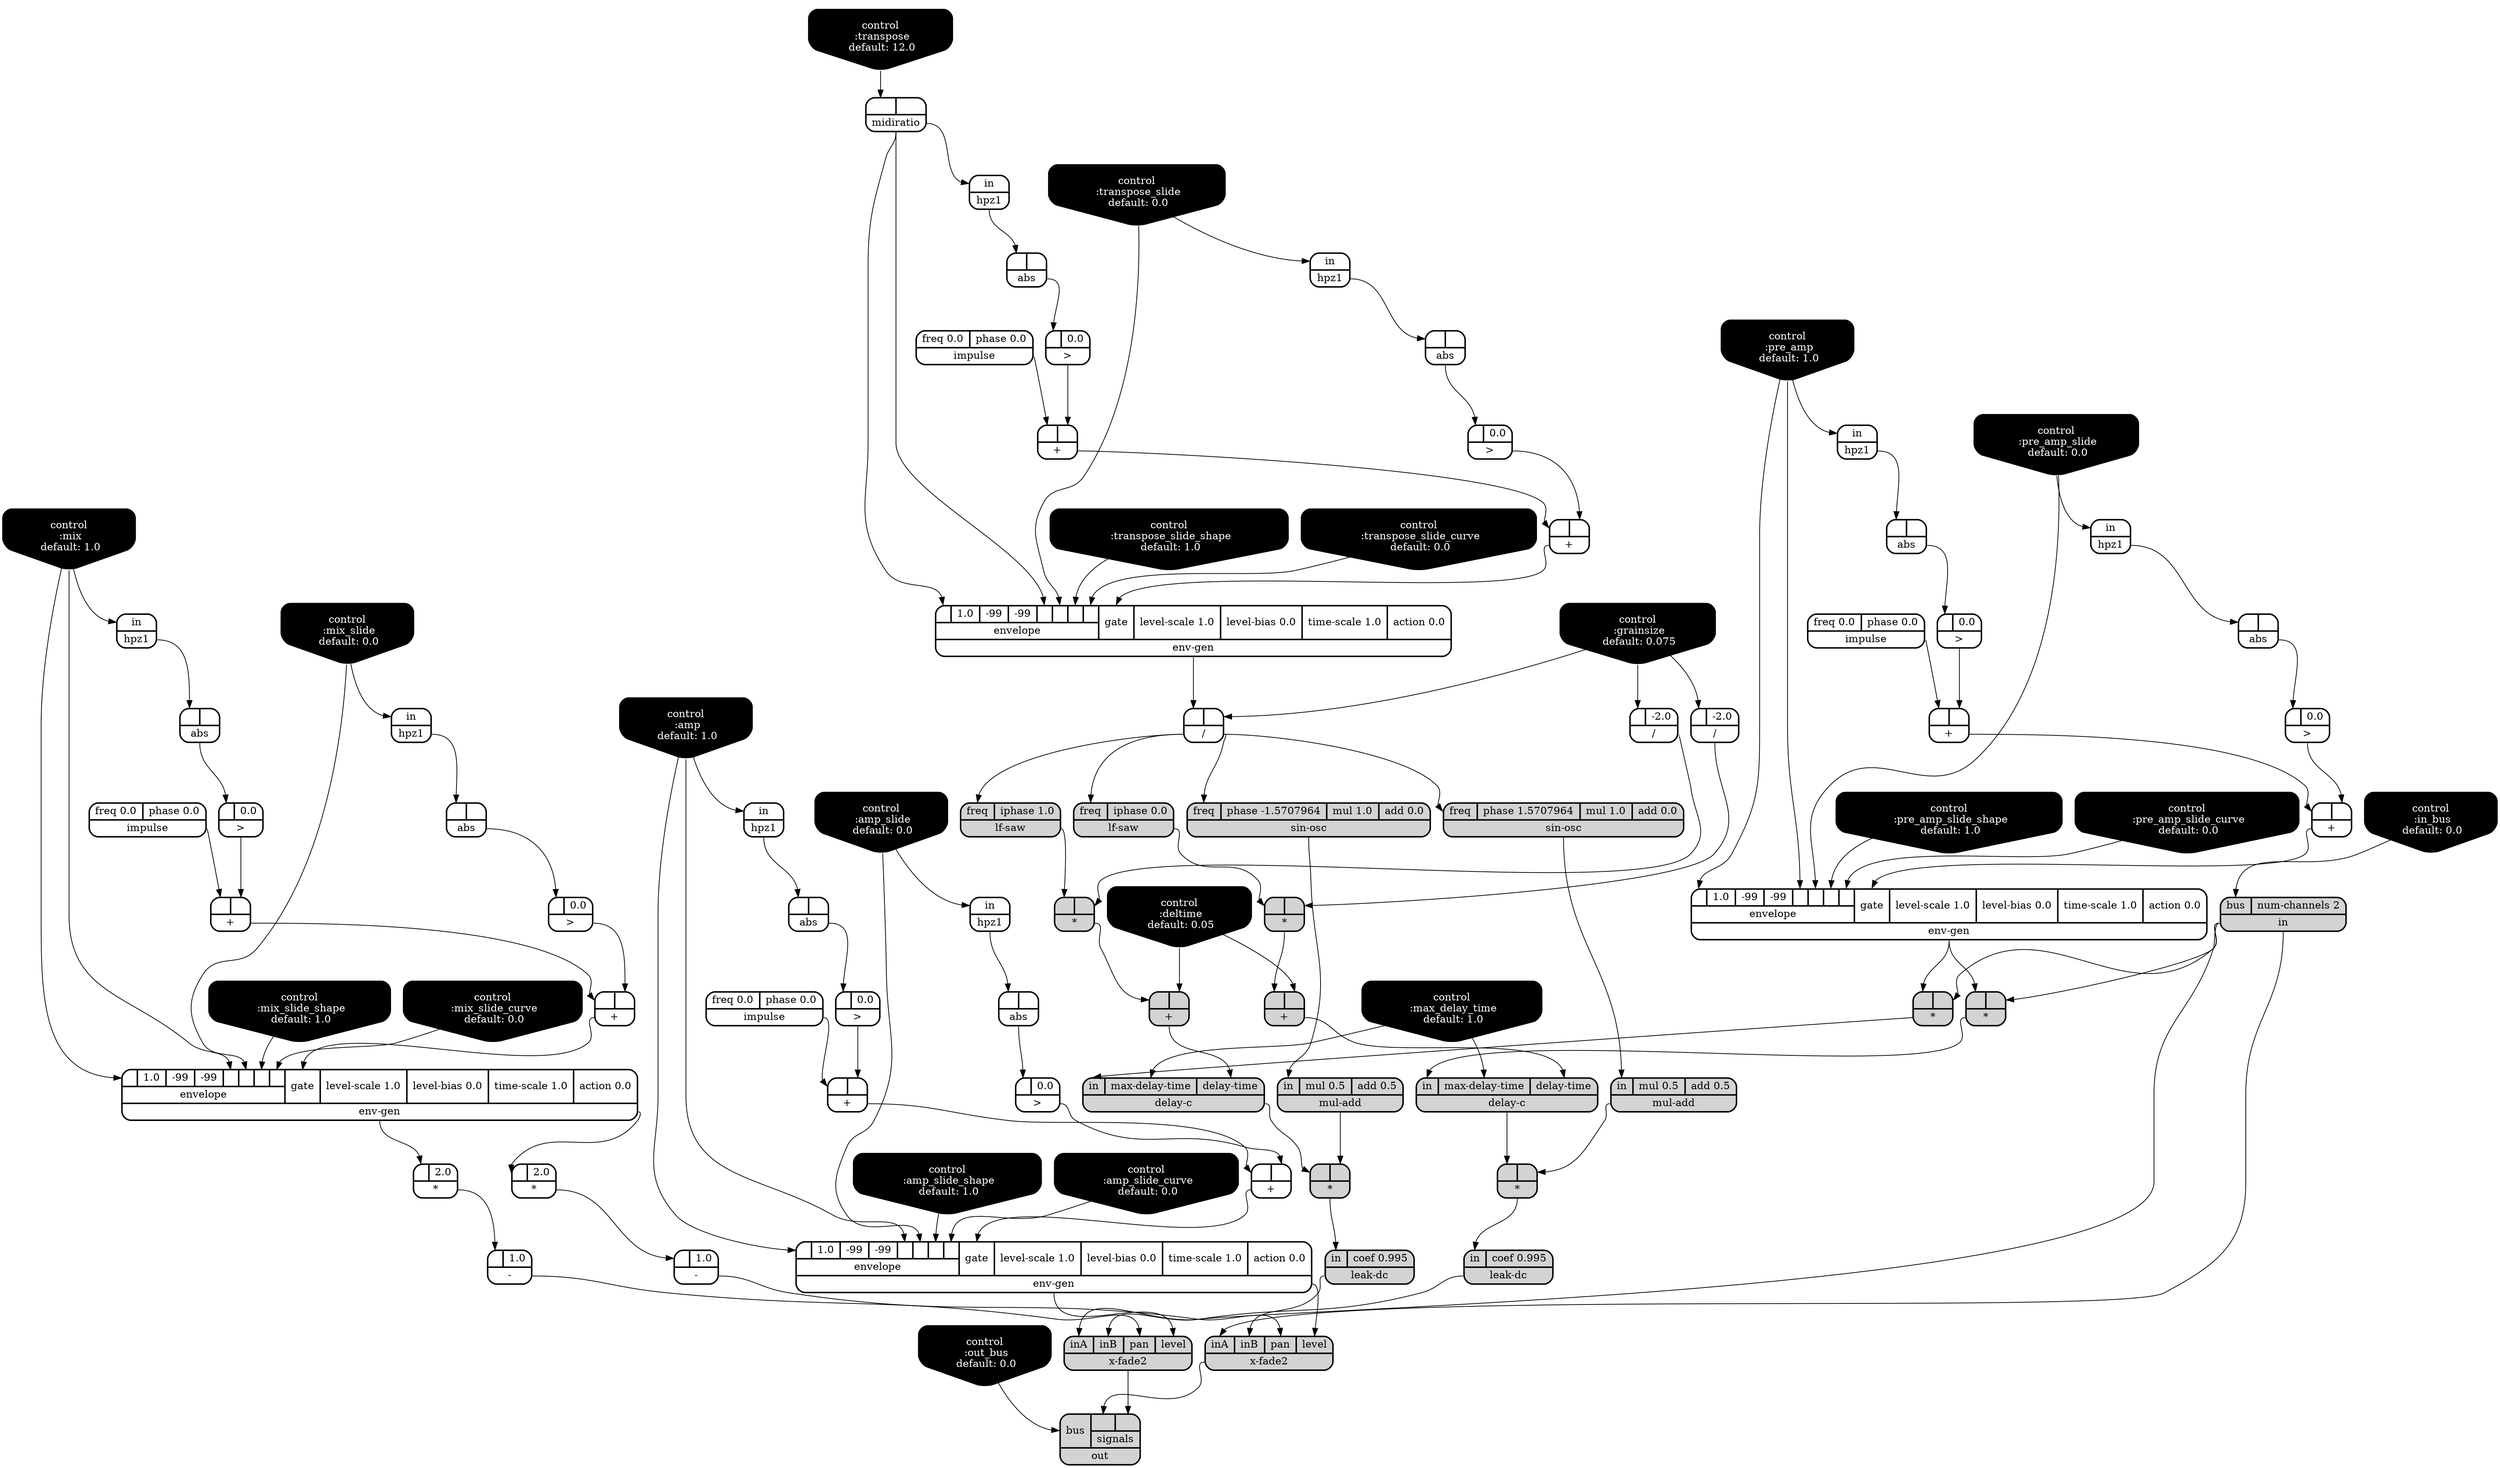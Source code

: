 digraph synthdef {
48 [label = "{{ <a> |<b> } |<__UG_NAME__>* }" style="filled, bold, rounded"  shape=record rankdir=LR];
57 [label = "{{ <a> |<b> } |<__UG_NAME__>* }" style="filled, bold, rounded"  shape=record rankdir=LR];
62 [label = "{{ <a> |<b> } |<__UG_NAME__>* }" style="filled, bold, rounded"  shape=record rankdir=LR];
74 [label = "{{ <a> |<b> } |<__UG_NAME__>* }" style="filled, bold, rounded"  shape=record rankdir=LR];
76 [label = "{{ <a> |<b> } |<__UG_NAME__>* }" style="filled, bold, rounded"  shape=record rankdir=LR];
81 [label = "{{ <a> |<b> } |<__UG_NAME__>* }" style="filled, bold, rounded"  shape=record rankdir=LR];
84 [label = "{{ <a> |<b> 2.0} |<__UG_NAME__>* }" style="bold, rounded" shape=record rankdir=LR];
87 [label = "{{ <a> |<b> 2.0} |<__UG_NAME__>* }" style="bold, rounded" shape=record rankdir=LR];
26 [label = "{{ <a> |<b> } |<__UG_NAME__>+ }" style="bold, rounded" shape=record rankdir=LR];
33 [label = "{{ <a> |<b> } |<__UG_NAME__>+ }" style="bold, rounded" shape=record rankdir=LR];
35 [label = "{{ <a> |<b> } |<__UG_NAME__>+ }" style="bold, rounded" shape=record rankdir=LR];
41 [label = "{{ <a> |<b> } |<__UG_NAME__>+ }" style="bold, rounded" shape=record rankdir=LR];
45 [label = "{{ <a> |<b> } |<__UG_NAME__>+ }" style="bold, rounded" shape=record rankdir=LR];
52 [label = "{{ <a> |<b> } |<__UG_NAME__>+ }" style="bold, rounded" shape=record rankdir=LR];
58 [label = "{{ <a> |<b> } |<__UG_NAME__>+ }" style="filled, bold, rounded"  shape=record rankdir=LR];
68 [label = "{{ <a> |<b> } |<__UG_NAME__>+ }" style="bold, rounded" shape=record rankdir=LR];
72 [label = "{{ <a> |<b> } |<__UG_NAME__>+ }" style="bold, rounded" shape=record rankdir=LR];
77 [label = "{{ <a> |<b> } |<__UG_NAME__>+ }" style="filled, bold, rounded"  shape=record rankdir=LR];
85 [label = "{{ <a> |<b> 1.0} |<__UG_NAME__>- }" style="bold, rounded" shape=record rankdir=LR];
88 [label = "{{ <a> |<b> 1.0} |<__UG_NAME__>- }" style="bold, rounded" shape=record rankdir=LR];
54 [label = "{{ <a> |<b> } |<__UG_NAME__>/ }" style="bold, rounded" shape=record rankdir=LR];
56 [label = "{{ <a> |<b> -2.0} |<__UG_NAME__>/ }" style="bold, rounded" shape=record rankdir=LR];
75 [label = "{{ <a> |<b> -2.0} |<__UG_NAME__>/ }" style="bold, rounded" shape=record rankdir=LR];
25 [label = "{{ <a> |<b> 0.0} |<__UG_NAME__>\> }" style="bold, rounded" shape=record rankdir=LR];
32 [label = "{{ <a> |<b> 0.0} |<__UG_NAME__>\> }" style="bold, rounded" shape=record rankdir=LR];
34 [label = "{{ <a> |<b> 0.0} |<__UG_NAME__>\> }" style="bold, rounded" shape=record rankdir=LR];
40 [label = "{{ <a> |<b> 0.0} |<__UG_NAME__>\> }" style="bold, rounded" shape=record rankdir=LR];
44 [label = "{{ <a> |<b> 0.0} |<__UG_NAME__>\> }" style="bold, rounded" shape=record rankdir=LR];
51 [label = "{{ <a> |<b> 0.0} |<__UG_NAME__>\> }" style="bold, rounded" shape=record rankdir=LR];
67 [label = "{{ <a> |<b> 0.0} |<__UG_NAME__>\> }" style="bold, rounded" shape=record rankdir=LR];
71 [label = "{{ <a> |<b> 0.0} |<__UG_NAME__>\> }" style="bold, rounded" shape=record rankdir=LR];
24 [label = "{{ <a> |<b> } |<__UG_NAME__>abs }" style="bold, rounded" shape=record rankdir=LR];
28 [label = "{{ <a> |<b> } |<__UG_NAME__>abs }" style="bold, rounded" shape=record rankdir=LR];
31 [label = "{{ <a> |<b> } |<__UG_NAME__>abs }" style="bold, rounded" shape=record rankdir=LR];
39 [label = "{{ <a> |<b> } |<__UG_NAME__>abs }" style="bold, rounded" shape=record rankdir=LR];
43 [label = "{{ <a> |<b> } |<__UG_NAME__>abs }" style="bold, rounded" shape=record rankdir=LR];
50 [label = "{{ <a> |<b> } |<__UG_NAME__>abs }" style="bold, rounded" shape=record rankdir=LR];
66 [label = "{{ <a> |<b> } |<__UG_NAME__>abs }" style="bold, rounded" shape=record rankdir=LR];
70 [label = "{{ <a> |<b> } |<__UG_NAME__>abs }" style="bold, rounded" shape=record rankdir=LR];
0 [label = "control
 :amp
 default: 1.0" shape=invhouse style="rounded, filled, bold" fillcolor=black fontcolor=white ]; 
1 [label = "control
 :amp_slide
 default: 0.0" shape=invhouse style="rounded, filled, bold" fillcolor=black fontcolor=white ]; 
2 [label = "control
 :amp_slide_shape
 default: 1.0" shape=invhouse style="rounded, filled, bold" fillcolor=black fontcolor=white ]; 
3 [label = "control
 :amp_slide_curve
 default: 0.0" shape=invhouse style="rounded, filled, bold" fillcolor=black fontcolor=white ]; 
4 [label = "control
 :mix
 default: 1.0" shape=invhouse style="rounded, filled, bold" fillcolor=black fontcolor=white ]; 
5 [label = "control
 :mix_slide
 default: 0.0" shape=invhouse style="rounded, filled, bold" fillcolor=black fontcolor=white ]; 
6 [label = "control
 :mix_slide_shape
 default: 1.0" shape=invhouse style="rounded, filled, bold" fillcolor=black fontcolor=white ]; 
7 [label = "control
 :mix_slide_curve
 default: 0.0" shape=invhouse style="rounded, filled, bold" fillcolor=black fontcolor=white ]; 
8 [label = "control
 :transpose
 default: 12.0" shape=invhouse style="rounded, filled, bold" fillcolor=black fontcolor=white ]; 
9 [label = "control
 :transpose_slide
 default: 0.0" shape=invhouse style="rounded, filled, bold" fillcolor=black fontcolor=white ]; 
10 [label = "control
 :transpose_slide_shape
 default: 1.0" shape=invhouse style="rounded, filled, bold" fillcolor=black fontcolor=white ]; 
11 [label = "control
 :transpose_slide_curve
 default: 0.0" shape=invhouse style="rounded, filled, bold" fillcolor=black fontcolor=white ]; 
12 [label = "control
 :deltime
 default: 0.05" shape=invhouse style="rounded, filled, bold" fillcolor=black fontcolor=white ]; 
13 [label = "control
 :max_delay_time
 default: 1.0" shape=invhouse style="rounded, filled, bold" fillcolor=black fontcolor=white ]; 
14 [label = "control
 :grainsize
 default: 0.075" shape=invhouse style="rounded, filled, bold" fillcolor=black fontcolor=white ]; 
15 [label = "control
 :pre_amp
 default: 1.0" shape=invhouse style="rounded, filled, bold" fillcolor=black fontcolor=white ]; 
16 [label = "control
 :pre_amp_slide
 default: 0.0" shape=invhouse style="rounded, filled, bold" fillcolor=black fontcolor=white ]; 
17 [label = "control
 :pre_amp_slide_shape
 default: 1.0" shape=invhouse style="rounded, filled, bold" fillcolor=black fontcolor=white ]; 
18 [label = "control
 :pre_amp_slide_curve
 default: 0.0" shape=invhouse style="rounded, filled, bold" fillcolor=black fontcolor=white ]; 
19 [label = "control
 :in_bus
 default: 0.0" shape=invhouse style="rounded, filled, bold" fillcolor=black fontcolor=white ]; 
20 [label = "control
 :out_bus
 default: 0.0" shape=invhouse style="rounded, filled, bold" fillcolor=black fontcolor=white ]; 
59 [label = "{{ <in> in|<max____delay____time> max-delay-time|<delay____time> delay-time} |<__UG_NAME__>delay-c }" style="filled, bold, rounded"  shape=record rankdir=LR];
78 [label = "{{ <in> in|<max____delay____time> max-delay-time|<delay____time> delay-time} |<__UG_NAME__>delay-c }" style="filled, bold, rounded"  shape=record rankdir=LR];
36 [label = "{{ {{<envelope___control___0>|1.0|-99|-99|<envelope___control___4>|<envelope___control___5>|<envelope___control___6>|<envelope___control___7>}|envelope}|<gate> gate|<level____scale> level-scale 1.0|<level____bias> level-bias 0.0|<time____scale> time-scale 1.0|<action> action 0.0} |<__UG_NAME__>env-gen }" style="bold, rounded" shape=record rankdir=LR];
46 [label = "{{ {{<envelope___control___0>|1.0|-99|-99|<envelope___control___4>|<envelope___control___5>|<envelope___control___6>|<envelope___control___7>}|envelope}|<gate> gate|<level____scale> level-scale 1.0|<level____bias> level-bias 0.0|<time____scale> time-scale 1.0|<action> action 0.0} |<__UG_NAME__>env-gen }" style="bold, rounded" shape=record rankdir=LR];
53 [label = "{{ {{<envelope___unary____op____u____gen___0>|1.0|-99|-99|<envelope___unary____op____u____gen___4>|<envelope___control___5>|<envelope___control___6>|<envelope___control___7>}|envelope}|<gate> gate|<level____scale> level-scale 1.0|<level____bias> level-bias 0.0|<time____scale> time-scale 1.0|<action> action 0.0} |<__UG_NAME__>env-gen }" style="bold, rounded" shape=record rankdir=LR];
83 [label = "{{ {{<envelope___control___0>|1.0|-99|-99|<envelope___control___4>|<envelope___control___5>|<envelope___control___6>|<envelope___control___7>}|envelope}|<gate> gate|<level____scale> level-scale 1.0|<level____bias> level-bias 0.0|<time____scale> time-scale 1.0|<action> action 0.0} |<__UG_NAME__>env-gen }" style="bold, rounded" shape=record rankdir=LR];
23 [label = "{{ <in> in} |<__UG_NAME__>hpz1 }" style="bold, rounded" shape=record rankdir=LR];
27 [label = "{{ <in> in} |<__UG_NAME__>hpz1 }" style="bold, rounded" shape=record rankdir=LR];
30 [label = "{{ <in> in} |<__UG_NAME__>hpz1 }" style="bold, rounded" shape=record rankdir=LR];
38 [label = "{{ <in> in} |<__UG_NAME__>hpz1 }" style="bold, rounded" shape=record rankdir=LR];
42 [label = "{{ <in> in} |<__UG_NAME__>hpz1 }" style="bold, rounded" shape=record rankdir=LR];
49 [label = "{{ <in> in} |<__UG_NAME__>hpz1 }" style="bold, rounded" shape=record rankdir=LR];
65 [label = "{{ <in> in} |<__UG_NAME__>hpz1 }" style="bold, rounded" shape=record rankdir=LR];
69 [label = "{{ <in> in} |<__UG_NAME__>hpz1 }" style="bold, rounded" shape=record rankdir=LR];
21 [label = "{{ <freq> freq 0.0|<phase> phase 0.0} |<__UG_NAME__>impulse }" style="bold, rounded" shape=record rankdir=LR];
29 [label = "{{ <freq> freq 0.0|<phase> phase 0.0} |<__UG_NAME__>impulse }" style="bold, rounded" shape=record rankdir=LR];
37 [label = "{{ <freq> freq 0.0|<phase> phase 0.0} |<__UG_NAME__>impulse }" style="bold, rounded" shape=record rankdir=LR];
64 [label = "{{ <freq> freq 0.0|<phase> phase 0.0} |<__UG_NAME__>impulse }" style="bold, rounded" shape=record rankdir=LR];
47 [label = "{{ <bus> bus|<num____channels> num-channels 2} |<__UG_NAME__>in }" style="filled, bold, rounded"  shape=record rankdir=LR];
63 [label = "{{ <in> in|<coef> coef 0.995} |<__UG_NAME__>leak-dc }" style="filled, bold, rounded"  shape=record rankdir=LR];
82 [label = "{{ <in> in|<coef> coef 0.995} |<__UG_NAME__>leak-dc }" style="filled, bold, rounded"  shape=record rankdir=LR];
55 [label = "{{ <freq> freq|<iphase> iphase 1.0} |<__UG_NAME__>lf-saw }" style="filled, bold, rounded"  shape=record rankdir=LR];
73 [label = "{{ <freq> freq|<iphase> iphase 0.0} |<__UG_NAME__>lf-saw }" style="filled, bold, rounded"  shape=record rankdir=LR];
22 [label = "{{ <a> |<b> } |<__UG_NAME__>midiratio }" style="bold, rounded" shape=record rankdir=LR];
61 [label = "{{ <in> in|<mul> mul 0.5|<add> add 0.5} |<__UG_NAME__>mul-add }" style="filled, bold, rounded"  shape=record rankdir=LR];
80 [label = "{{ <in> in|<mul> mul 0.5|<add> add 0.5} |<__UG_NAME__>mul-add }" style="filled, bold, rounded"  shape=record rankdir=LR];
90 [label = "{{ <bus> bus|{{<signals___x____fade2___0>|<signals___x____fade2___1>}|signals}} |<__UG_NAME__>out }" style="filled, bold, rounded"  shape=record rankdir=LR];
60 [label = "{{ <freq> freq|<phase> phase -1.5707964|<mul> mul 1.0|<add> add 0.0} |<__UG_NAME__>sin-osc }" style="filled, bold, rounded"  shape=record rankdir=LR];
79 [label = "{{ <freq> freq|<phase> phase 1.5707964|<mul> mul 1.0|<add> add 0.0} |<__UG_NAME__>sin-osc }" style="filled, bold, rounded"  shape=record rankdir=LR];
86 [label = "{{ <ina> inA|<inb> inB|<pan> pan|<level> level} |<__UG_NAME__>x-fade2 }" style="filled, bold, rounded"  shape=record rankdir=LR];
89 [label = "{{ <ina> inA|<inb> inB|<pan> pan|<level> level} |<__UG_NAME__>x-fade2 }" style="filled, bold, rounded"  shape=record rankdir=LR];

47:__UG_NAME__ -> 48:b ;
46:__UG_NAME__ -> 48:a ;
56:__UG_NAME__ -> 57:b ;
55:__UG_NAME__ -> 57:a ;
61:__UG_NAME__ -> 62:b ;
59:__UG_NAME__ -> 62:a ;
47:__UG_NAME__ -> 74:b ;
46:__UG_NAME__ -> 74:a ;
75:__UG_NAME__ -> 76:b ;
73:__UG_NAME__ -> 76:a ;
80:__UG_NAME__ -> 81:b ;
78:__UG_NAME__ -> 81:a ;
83:__UG_NAME__ -> 84:a ;
83:__UG_NAME__ -> 87:a ;
25:__UG_NAME__ -> 26:b ;
21:__UG_NAME__ -> 26:a ;
32:__UG_NAME__ -> 33:b ;
29:__UG_NAME__ -> 33:a ;
34:__UG_NAME__ -> 35:b ;
33:__UG_NAME__ -> 35:a ;
40:__UG_NAME__ -> 41:b ;
37:__UG_NAME__ -> 41:a ;
44:__UG_NAME__ -> 45:b ;
41:__UG_NAME__ -> 45:a ;
51:__UG_NAME__ -> 52:b ;
26:__UG_NAME__ -> 52:a ;
12:__UG_NAME__ -> 58:b ;
57:__UG_NAME__ -> 58:a ;
67:__UG_NAME__ -> 68:b ;
64:__UG_NAME__ -> 68:a ;
71:__UG_NAME__ -> 72:b ;
68:__UG_NAME__ -> 72:a ;
12:__UG_NAME__ -> 77:b ;
76:__UG_NAME__ -> 77:a ;
84:__UG_NAME__ -> 85:a ;
87:__UG_NAME__ -> 88:a ;
14:__UG_NAME__ -> 54:b ;
53:__UG_NAME__ -> 54:a ;
14:__UG_NAME__ -> 56:a ;
14:__UG_NAME__ -> 75:a ;
24:__UG_NAME__ -> 25:a ;
31:__UG_NAME__ -> 32:a ;
28:__UG_NAME__ -> 34:a ;
39:__UG_NAME__ -> 40:a ;
43:__UG_NAME__ -> 44:a ;
50:__UG_NAME__ -> 51:a ;
66:__UG_NAME__ -> 67:a ;
70:__UG_NAME__ -> 71:a ;
23:__UG_NAME__ -> 24:a ;
27:__UG_NAME__ -> 28:a ;
30:__UG_NAME__ -> 31:a ;
38:__UG_NAME__ -> 39:a ;
42:__UG_NAME__ -> 43:a ;
49:__UG_NAME__ -> 50:a ;
65:__UG_NAME__ -> 66:a ;
69:__UG_NAME__ -> 70:a ;
58:__UG_NAME__ -> 59:delay____time ;
13:__UG_NAME__ -> 59:max____delay____time ;
48:__UG_NAME__ -> 59:in ;
77:__UG_NAME__ -> 78:delay____time ;
13:__UG_NAME__ -> 78:max____delay____time ;
74:__UG_NAME__ -> 78:in ;
35:__UG_NAME__ -> 36:gate ;
0:__UG_NAME__ -> 36:envelope___control___0 ;
0:__UG_NAME__ -> 36:envelope___control___4 ;
1:__UG_NAME__ -> 36:envelope___control___5 ;
2:__UG_NAME__ -> 36:envelope___control___6 ;
3:__UG_NAME__ -> 36:envelope___control___7 ;
45:__UG_NAME__ -> 46:gate ;
15:__UG_NAME__ -> 46:envelope___control___0 ;
15:__UG_NAME__ -> 46:envelope___control___4 ;
16:__UG_NAME__ -> 46:envelope___control___5 ;
17:__UG_NAME__ -> 46:envelope___control___6 ;
18:__UG_NAME__ -> 46:envelope___control___7 ;
52:__UG_NAME__ -> 53:gate ;
22:__UG_NAME__ -> 53:envelope___unary____op____u____gen___0 ;
22:__UG_NAME__ -> 53:envelope___unary____op____u____gen___4 ;
9:__UG_NAME__ -> 53:envelope___control___5 ;
10:__UG_NAME__ -> 53:envelope___control___6 ;
11:__UG_NAME__ -> 53:envelope___control___7 ;
72:__UG_NAME__ -> 83:gate ;
4:__UG_NAME__ -> 83:envelope___control___0 ;
4:__UG_NAME__ -> 83:envelope___control___4 ;
5:__UG_NAME__ -> 83:envelope___control___5 ;
6:__UG_NAME__ -> 83:envelope___control___6 ;
7:__UG_NAME__ -> 83:envelope___control___7 ;
22:__UG_NAME__ -> 23:in ;
1:__UG_NAME__ -> 27:in ;
0:__UG_NAME__ -> 30:in ;
15:__UG_NAME__ -> 38:in ;
16:__UG_NAME__ -> 42:in ;
9:__UG_NAME__ -> 49:in ;
4:__UG_NAME__ -> 65:in ;
5:__UG_NAME__ -> 69:in ;
19:__UG_NAME__ -> 47:bus ;
62:__UG_NAME__ -> 63:in ;
81:__UG_NAME__ -> 82:in ;
54:__UG_NAME__ -> 55:freq ;
54:__UG_NAME__ -> 73:freq ;
8:__UG_NAME__ -> 22:a ;
60:__UG_NAME__ -> 61:in ;
79:__UG_NAME__ -> 80:in ;
89:__UG_NAME__ -> 90:signals___x____fade2___0 ;
86:__UG_NAME__ -> 90:signals___x____fade2___1 ;
20:__UG_NAME__ -> 90:bus ;
54:__UG_NAME__ -> 60:freq ;
54:__UG_NAME__ -> 79:freq ;
36:__UG_NAME__ -> 86:level ;
85:__UG_NAME__ -> 86:pan ;
82:__UG_NAME__ -> 86:inb ;
47:__UG_NAME__ -> 86:ina ;
36:__UG_NAME__ -> 89:level ;
88:__UG_NAME__ -> 89:pan ;
63:__UG_NAME__ -> 89:inb ;
47:__UG_NAME__ -> 89:ina ;

}